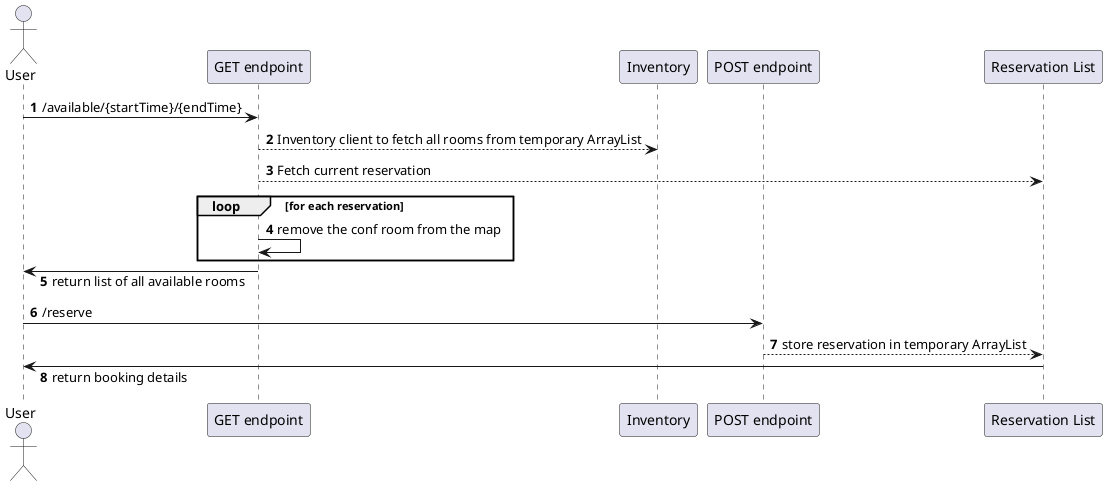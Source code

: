 @startuml

actor User as User
participant "GET endpoint" as GET
participant Inventory as JF
participant "POST endpoint" as POST
participant "Reservation List" as RL
skinparam responseMessageBelowArrow true
autonumber

User -> GET : /available/{startTime}/{endTime}
GET ---> JF : Inventory client to fetch all rooms from temporary ArrayList

GET ---> RL : Fetch current reservation


loop for each reservation
    GET -> GET : remove the conf room from the map
end
User <- GET : return list of all available rooms

User -> POST : /reserve
POST ---> RL : store reservation in temporary ArrayList
User <- RL : return booking details

@enduml